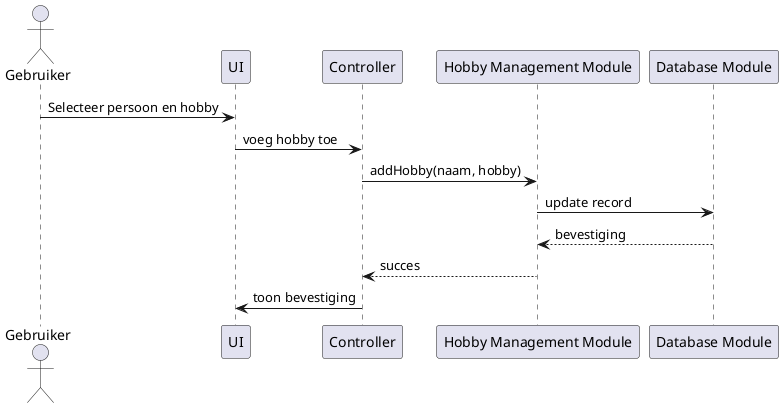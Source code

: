 
@startuml
actor Gebruiker
participant UI
participant Controller
participant "Hobby Management Module" as Hobby
participant "Database Module" as DB

Gebruiker -> UI: Selecteer persoon en hobby
UI -> Controller: voeg hobby toe
Controller -> Hobby: addHobby(naam, hobby)
Hobby -> DB: update record
DB --> Hobby: bevestiging
Hobby --> Controller: succes
Controller -> UI: toon bevestiging
@enduml
